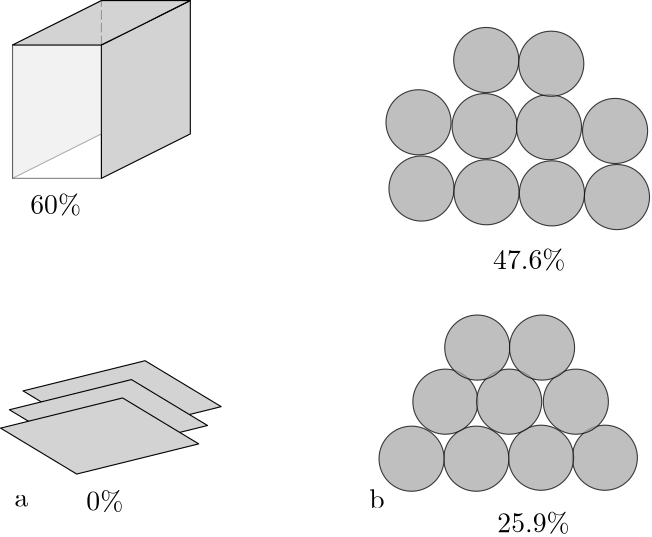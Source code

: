 <?xml version="1.0"?>
<!DOCTYPE ipe SYSTEM "ipe.dtd">
<ipe version="70206" creator="Ipe 7.2.9">
<info created="D:20201104134249" modified="D:20201104141222"/>
<ipestyle name="basic">
<symbol name="arrow/arc(spx)">
<path stroke="sym-stroke" fill="sym-stroke" pen="sym-pen">
0 0 m
-1 0.333 l
-1 -0.333 l
h
</path>
</symbol>
<symbol name="arrow/farc(spx)">
<path stroke="sym-stroke" fill="white" pen="sym-pen">
0 0 m
-1 0.333 l
-1 -0.333 l
h
</path>
</symbol>
<symbol name="arrow/ptarc(spx)">
<path stroke="sym-stroke" fill="sym-stroke" pen="sym-pen">
0 0 m
-1 0.333 l
-0.8 0 l
-1 -0.333 l
h
</path>
</symbol>
<symbol name="arrow/fptarc(spx)">
<path stroke="sym-stroke" fill="white" pen="sym-pen">
0 0 m
-1 0.333 l
-0.8 0 l
-1 -0.333 l
h
</path>
</symbol>
<symbol name="mark/circle(sx)" transformations="translations">
<path fill="sym-stroke">
0.6 0 0 0.6 0 0 e
0.4 0 0 0.4 0 0 e
</path>
</symbol>
<symbol name="mark/disk(sx)" transformations="translations">
<path fill="sym-stroke">
0.6 0 0 0.6 0 0 e
</path>
</symbol>
<symbol name="mark/fdisk(sfx)" transformations="translations">
<group>
<path fill="sym-fill">
0.5 0 0 0.5 0 0 e
</path>
<path fill="sym-stroke" fillrule="eofill">
0.6 0 0 0.6 0 0 e
0.4 0 0 0.4 0 0 e
</path>
</group>
</symbol>
<symbol name="mark/box(sx)" transformations="translations">
<path fill="sym-stroke" fillrule="eofill">
-0.6 -0.6 m
0.6 -0.6 l
0.6 0.6 l
-0.6 0.6 l
h
-0.4 -0.4 m
0.4 -0.4 l
0.4 0.4 l
-0.4 0.4 l
h
</path>
</symbol>
<symbol name="mark/square(sx)" transformations="translations">
<path fill="sym-stroke">
-0.6 -0.6 m
0.6 -0.6 l
0.6 0.6 l
-0.6 0.6 l
h
</path>
</symbol>
<symbol name="mark/fsquare(sfx)" transformations="translations">
<group>
<path fill="sym-fill">
-0.5 -0.5 m
0.5 -0.5 l
0.5 0.5 l
-0.5 0.5 l
h
</path>
<path fill="sym-stroke" fillrule="eofill">
-0.6 -0.6 m
0.6 -0.6 l
0.6 0.6 l
-0.6 0.6 l
h
-0.4 -0.4 m
0.4 -0.4 l
0.4 0.4 l
-0.4 0.4 l
h
</path>
</group>
</symbol>
<symbol name="mark/cross(sx)" transformations="translations">
<group>
<path fill="sym-stroke">
-0.43 -0.57 m
0.57 0.43 l
0.43 0.57 l
-0.57 -0.43 l
h
</path>
<path fill="sym-stroke">
-0.43 0.57 m
0.57 -0.43 l
0.43 -0.57 l
-0.57 0.43 l
h
</path>
</group>
</symbol>
<symbol name="arrow/fnormal(spx)">
<path stroke="sym-stroke" fill="white" pen="sym-pen">
0 0 m
-1 0.333 l
-1 -0.333 l
h
</path>
</symbol>
<symbol name="arrow/pointed(spx)">
<path stroke="sym-stroke" fill="sym-stroke" pen="sym-pen">
0 0 m
-1 0.333 l
-0.8 0 l
-1 -0.333 l
h
</path>
</symbol>
<symbol name="arrow/fpointed(spx)">
<path stroke="sym-stroke" fill="white" pen="sym-pen">
0 0 m
-1 0.333 l
-0.8 0 l
-1 -0.333 l
h
</path>
</symbol>
<symbol name="arrow/linear(spx)">
<path stroke="sym-stroke" pen="sym-pen">
-1 0.333 m
0 0 l
-1 -0.333 l
</path>
</symbol>
<symbol name="arrow/fdouble(spx)">
<path stroke="sym-stroke" fill="white" pen="sym-pen">
0 0 m
-1 0.333 l
-1 -0.333 l
h
-1 0 m
-2 0.333 l
-2 -0.333 l
h
</path>
</symbol>
<symbol name="arrow/double(spx)">
<path stroke="sym-stroke" fill="sym-stroke" pen="sym-pen">
0 0 m
-1 0.333 l
-1 -0.333 l
h
-1 0 m
-2 0.333 l
-2 -0.333 l
h
</path>
</symbol>
<pen name="heavier" value="0.8"/>
<pen name="fat" value="1.2"/>
<pen name="ultrafat" value="2"/>
<symbolsize name="large" value="5"/>
<symbolsize name="small" value="2"/>
<symbolsize name="tiny" value="1.1"/>
<arrowsize name="large" value="10"/>
<arrowsize name="small" value="5"/>
<arrowsize name="tiny" value="3"/>
<color name="red" value="1 0 0"/>
<color name="green" value="0 1 0"/>
<color name="blue" value="0 0 1"/>
<color name="yellow" value="1 1 0"/>
<color name="orange" value="1 0.647 0"/>
<color name="gold" value="1 0.843 0"/>
<color name="purple" value="0.627 0.125 0.941"/>
<color name="gray" value="0.745"/>
<color name="brown" value="0.647 0.165 0.165"/>
<color name="navy" value="0 0 0.502"/>
<color name="pink" value="1 0.753 0.796"/>
<color name="seagreen" value="0.18 0.545 0.341"/>
<color name="turquoise" value="0.251 0.878 0.816"/>
<color name="violet" value="0.933 0.51 0.933"/>
<color name="darkblue" value="0 0 0.545"/>
<color name="darkcyan" value="0 0.545 0.545"/>
<color name="darkgray" value="0.663"/>
<color name="darkgreen" value="0 0.392 0"/>
<color name="darkmagenta" value="0.545 0 0.545"/>
<color name="darkorange" value="1 0.549 0"/>
<color name="darkred" value="0.545 0 0"/>
<color name="lightblue" value="0.678 0.847 0.902"/>
<color name="lightcyan" value="0.878 1 1"/>
<color name="lightgray" value="0.827"/>
<color name="lightgreen" value="0.565 0.933 0.565"/>
<color name="lightyellow" value="1 1 0.878"/>
<dashstyle name="dashed" value="[4] 0"/>
<dashstyle name="dotted" value="[1 3] 0"/>
<dashstyle name="dash dotted" value="[4 2 1 2] 0"/>
<dashstyle name="dash dot dotted" value="[4 2 1 2 1 2] 0"/>
<textsize name="large" value="\large"/>
<textsize name="Large" value="\Large"/>
<textsize name="LARGE" value="\LARGE"/>
<textsize name="huge" value="\huge"/>
<textsize name="Huge" value="\Huge"/>
<textsize name="small" value="\small"/>
<textsize name="footnote" value="\footnotesize"/>
<textsize name="tiny" value="\tiny"/>
<textstyle name="center" begin="\begin{center}" end="\end{center}"/>
<textstyle name="itemize" begin="\begin{itemize}" end="\end{itemize}"/>
<textstyle name="item" begin="\begin{itemize}\item{}" end="\end{itemize}"/>
<gridsize name="4 pts" value="4"/>
<gridsize name="8 pts (~3 mm)" value="8"/>
<gridsize name="16 pts (~6 mm)" value="16"/>
<gridsize name="32 pts (~12 mm)" value="32"/>
<gridsize name="10 pts (~3.5 mm)" value="10"/>
<gridsize name="20 pts (~7 mm)" value="20"/>
<gridsize name="14 pts (~5 mm)" value="14"/>
<gridsize name="28 pts (~10 mm)" value="28"/>
<gridsize name="56 pts (~20 mm)" value="56"/>
<anglesize name="90 deg" value="90"/>
<anglesize name="60 deg" value="60"/>
<anglesize name="45 deg" value="45"/>
<anglesize name="30 deg" value="30"/>
<anglesize name="22.5 deg" value="22.5"/>
<opacity name="10%" value="0.1"/>
<opacity name="30%" value="0.3"/>
<opacity name="50%" value="0.5"/>
<opacity name="75%" value="0.75"/>
<tiling name="falling" angle="-60" step="4" width="1"/>
<tiling name="rising" angle="30" step="4" width="1"/>
</ipestyle>
<page>
<layer name="alpha"/>
<view layers="alpha" active="alpha"/>
<group layer="alpha" matrix="1 0 0 1 269.237 -0.347851">
<path matrix="1 0 0 1 -213.743 2.45207" stroke="black" fill="darkgray" fillrule="wind" opacity="75%">
11.7214 0 0 11.7214 282.663 738.071 e
</path>
<path matrix="1 0 0 1 -212.672 -21.391" stroke="black" fill="darkgray" fillrule="wind" opacity="75%">
11.7214 0 0 11.7214 282.663 738.071 e
</path>
<path matrix="1 0 0 1 -189.949 1.07216" stroke="black" fill="darkgray" fillrule="wind" opacity="75%">
11.7214 0 0 11.7214 282.663 738.071 e
</path>
<path matrix="1 0 0 1 -189.264 -22.7276" stroke="black" fill="darkgray" fillrule="wind" opacity="75%">
11.7214 0 0 11.7214 282.663 738.071 e
</path>
<path matrix="1 0 0 1 -166.783 0.713241" stroke="black" fill="darkgray" fillrule="wind" opacity="75%">
11.7214 0 0 11.7214 282.663 738.071 e
</path>
<path matrix="1 0 0 1 -165.713 -23.1298" stroke="black" fill="darkgray" fillrule="wind" opacity="75%">
11.7214 0 0 11.7214 282.663 738.071 e
</path>
<path matrix="1 0 0 1 -142.989 -0.666669" stroke="black" fill="darkgray" fillrule="wind" opacity="75%">
11.7214 0 0 11.7214 282.663 738.071 e
</path>
<path matrix="1 0 0 1 -142.305 -24.4665" stroke="black" fill="darkgray" fillrule="wind" opacity="75%">
11.7214 0 0 11.7214 282.663 738.071 e
</path>
<path matrix="1 0 0 1 -189.367 24.8737" stroke="black" fill="darkgray" fillrule="wind" opacity="75%">
11.7214 0 0 11.7214 282.663 738.071 e
</path>
<path matrix="1 0 0 1 -165.958 23.537" stroke="black" fill="darkgray" fillrule="wind" opacity="75%">
11.7214 0 0 11.7214 282.663 738.071 e
</path>
</group>
<group matrix="1 0 0 1 -31.3066 -95.3113">
<path matrix="1 0 0 1 153.869 -23.3447" stroke="black" fill="darkgray" fillrule="wind" opacity="75%">
11.7214 0 0 11.7214 282.663 738.071 e
</path>
<path matrix="1 0 0 1 130.91 -23.3444" stroke="black" fill="darkgray" fillrule="wind" opacity="75%">
11.7214 0 0 11.7214 282.663 738.071 e
</path>
<path matrix="1 0 0 1 107.604 -23.6922" stroke="black" fill="darkgray" fillrule="wind" opacity="75%">
11.7214 0 0 11.7214 282.663 738.071 e
</path>
<path matrix="1 0 0 1 84.2983 -23.6922" stroke="black" fill="darkgray" fillrule="wind" opacity="75%">
11.7214 0 0 11.7214 282.663 738.071 e
</path>
<path matrix="1 0 0 1 96.4731 -3.16897" stroke="black" fill="darkgray" fillrule="wind" opacity="75%">
11.7214 0 0 11.7214 282.663 738.071 e
</path>
<path matrix="1 0 0 1 119.431 -3.16897" stroke="black" fill="darkgray" fillrule="wind" opacity="75%">
11.7214 0 0 11.7214 282.663 738.071 e
</path>
<path matrix="1 0 0 1 143.433 -3.16897" stroke="black" fill="darkgray" fillrule="wind" opacity="75%">
11.7214 0 0 11.7214 282.663 738.071 e
</path>
<path matrix="1 0 0 1 107.952 16.3107" stroke="black" fill="darkgray" fillrule="wind" opacity="75%">
11.7214 0 0 11.7214 282.663 738.071 e
</path>
<path matrix="1 0 0 1 131.258 16.3107" stroke="black" fill="darkgray" fillrule="wind" opacity="75%">
11.7214 0 0 11.7214 282.663 738.071 e
</path>
</group>
<path stroke="black" opacity="50%">
192 768 m
192 720 l
224 720 l
224 768 l
h
</path>
<path fill="lightgray">
192 768 m
224 768 l
256 784 l
224 784 l
h
</path>
<path stroke="black" fill="lightgray">
256 784 m
256 736 l
224 720 l
224 768 l
h
</path>
<path stroke="black" fill="lightgray" opacity="30%">
192 768 m
224 784 l
224 736 l
192 720 l
h
</path>
<path stroke="black" fill="lightgray" tiling="rising">
192 768 m
224 784 l
256 784 l
224 768 l
h
</path>
<group matrix="0.85616 -0.516711 0.516711 0.85616 -299.303 194.747">
<path stroke="black" fill="lightgray">
192 640 m
224 672 l
256 672 l
224 640 l
h
</path>
<path matrix="1 0 0 1 -0.695823 -8.34851" stroke="black" fill="lightgray">
192 640 m
224 672 l
256 672 l
224 640 l
h
</path>
<path matrix="1 0 0 1 -0.00021092 -15.6534" stroke="black" fill="lightgray">
192 640 m
224 672 l
256 672 l
224 640 l
h
</path>
</group>
<text matrix="1 0 0 1 -29.9153 4.17384" transformations="translations" pos="228.278 703.007" stroke="black" type="label" width="18.265" height="7.475" depth="0.55" valign="baseline" style="math">60\%</text>
<text matrix="1 0 0 1 136.705 -15.6537" transformations="translations" pos="228.278 703.007" stroke="black" type="label" width="26.014" height="7.475" depth="0.55" valign="baseline" style="math">47.6\%</text>
<text matrix="1 0 0 1 -9.70977 -102.597" transformations="translations" pos="228.278 703.007" stroke="black" type="label" width="13.284" height="7.475" depth="0.55" valign="baseline" style="math">0\%</text>
<text matrix="1 0 0 1 138.249 -110.413" transformations="translations" pos="228.278 703.007" stroke="black" type="label" width="26.014" height="7.475" depth="0.55" valign="baseline" style="math">25.9\%</text>
<text matrix="1 0 0 1 -86.1549 -80.9427" transformations="translations" pos="278.747 682.796" stroke="black" type="label" width="4.981" height="4.289" depth="0" valign="baseline">a</text>
<text matrix="1 0 0 1 41.6978 -81.5559" transformations="translations" pos="278.747 682.796" stroke="black" type="label" width="5.535" height="6.918" depth="0" valign="baseline">b</text>
</page>
</ipe>
